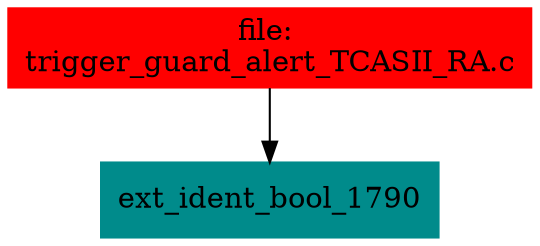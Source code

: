 digraph G {
node [shape=box]

0 [label="file: 
trigger_guard_alert_TCASII_RA.c",color=red, style=filled]
1 [label="ext_ident_bool_1790",color=cyan4, style=filled]
0 -> 1


}

